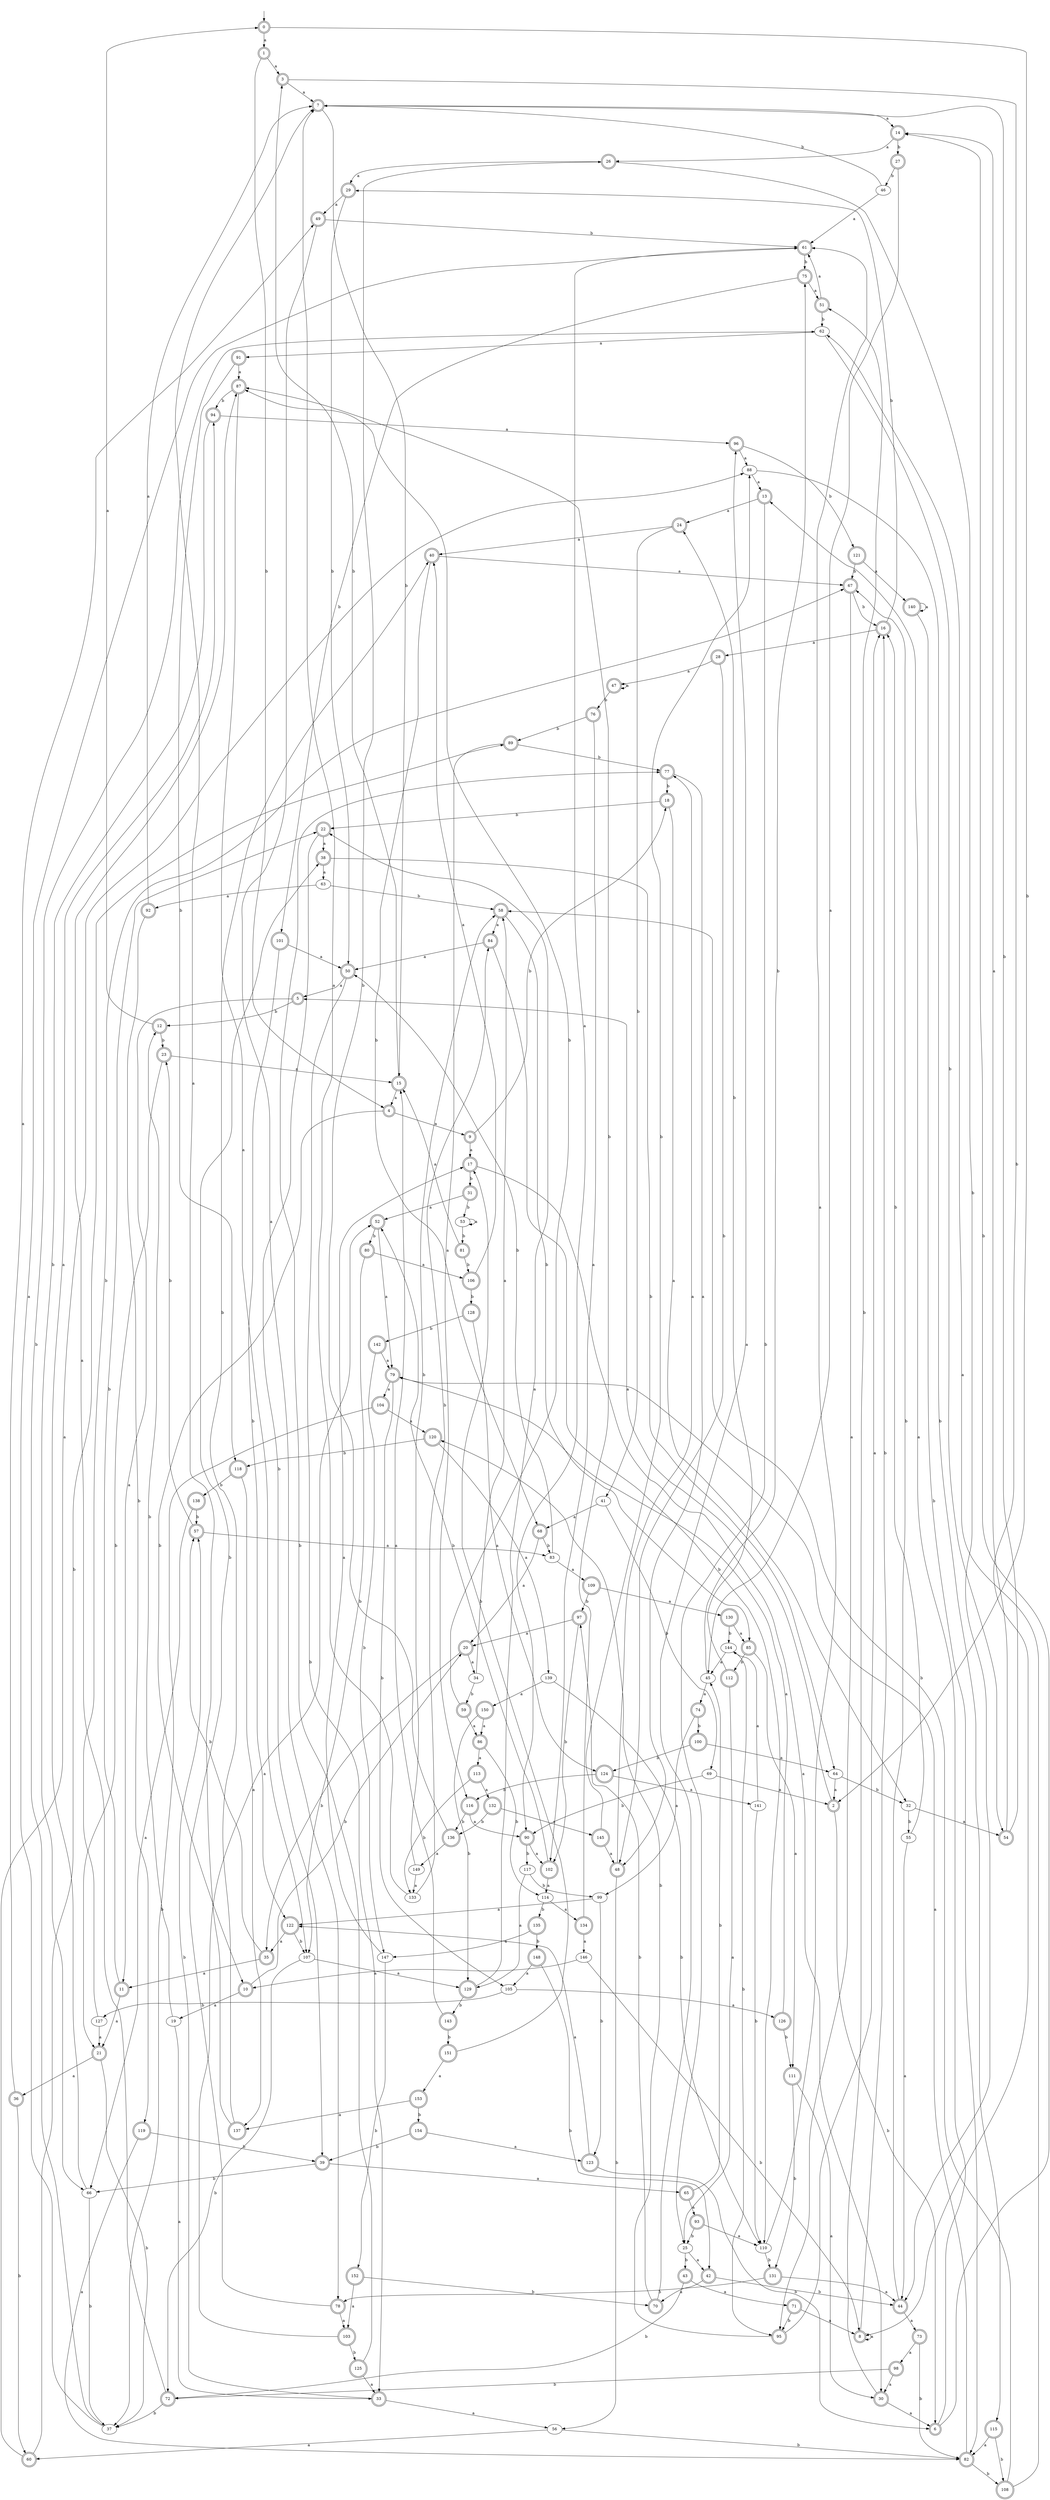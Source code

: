 digraph RandomDFA {
  __start0 [label="", shape=none];
  __start0 -> 0 [label=""];
  0 [shape=circle] [shape=doublecircle]
  0 -> 1 [label="a"]
  0 -> 2 [label="b"]
  1 [shape=doublecircle]
  1 -> 3 [label="a"]
  1 -> 4 [label="b"]
  2 [shape=doublecircle]
  2 -> 5 [label="a"]
  2 -> 6 [label="b"]
  3 [shape=doublecircle]
  3 -> 7 [label="a"]
  3 -> 8 [label="b"]
  4 [shape=doublecircle]
  4 -> 9 [label="a"]
  4 -> 10 [label="b"]
  5 [shape=doublecircle]
  5 -> 11 [label="a"]
  5 -> 12 [label="b"]
  6 [shape=doublecircle]
  6 -> 13 [label="a"]
  6 -> 14 [label="b"]
  7 [shape=doublecircle]
  7 -> 14 [label="a"]
  7 -> 15 [label="b"]
  8 [shape=doublecircle]
  8 -> 8 [label="a"]
  8 -> 16 [label="b"]
  9 [shape=doublecircle]
  9 -> 17 [label="a"]
  9 -> 18 [label="b"]
  10 [shape=doublecircle]
  10 -> 19 [label="a"]
  10 -> 20 [label="b"]
  11 [shape=doublecircle]
  11 -> 21 [label="a"]
  11 -> 22 [label="b"]
  12 [shape=doublecircle]
  12 -> 0 [label="a"]
  12 -> 23 [label="b"]
  13 [shape=doublecircle]
  13 -> 24 [label="a"]
  13 -> 25 [label="b"]
  14 [shape=doublecircle]
  14 -> 26 [label="a"]
  14 -> 27 [label="b"]
  15 [shape=doublecircle]
  15 -> 4 [label="a"]
  15 -> 3 [label="b"]
  16 [shape=doublecircle]
  16 -> 28 [label="a"]
  16 -> 29 [label="b"]
  17 [shape=doublecircle]
  17 -> 30 [label="a"]
  17 -> 31 [label="b"]
  18 [shape=doublecircle]
  18 -> 32 [label="a"]
  18 -> 22 [label="b"]
  19
  19 -> 33 [label="a"]
  19 -> 12 [label="b"]
  20 [shape=doublecircle]
  20 -> 34 [label="a"]
  20 -> 35 [label="b"]
  21 [shape=doublecircle]
  21 -> 36 [label="a"]
  21 -> 37 [label="b"]
  22 [shape=doublecircle]
  22 -> 38 [label="a"]
  22 -> 39 [label="b"]
  23 [shape=doublecircle]
  23 -> 15 [label="a"]
  23 -> 21 [label="b"]
  24 [shape=doublecircle]
  24 -> 40 [label="a"]
  24 -> 41 [label="b"]
  25
  25 -> 42 [label="a"]
  25 -> 43 [label="b"]
  26 [shape=doublecircle]
  26 -> 29 [label="a"]
  26 -> 44 [label="b"]
  27 [shape=doublecircle]
  27 -> 45 [label="a"]
  27 -> 46 [label="b"]
  28 [shape=doublecircle]
  28 -> 47 [label="a"]
  28 -> 48 [label="b"]
  29 [shape=doublecircle]
  29 -> 49 [label="a"]
  29 -> 50 [label="b"]
  30 [shape=doublecircle]
  30 -> 6 [label="a"]
  30 -> 51 [label="b"]
  31 [shape=doublecircle]
  31 -> 52 [label="a"]
  31 -> 53 [label="b"]
  32
  32 -> 54 [label="a"]
  32 -> 55 [label="b"]
  33 [shape=doublecircle]
  33 -> 56 [label="a"]
  33 -> 57 [label="b"]
  34
  34 -> 58 [label="a"]
  34 -> 59 [label="b"]
  35 [shape=doublecircle]
  35 -> 11 [label="a"]
  35 -> 57 [label="b"]
  36 [shape=doublecircle]
  36 -> 49 [label="a"]
  36 -> 60 [label="b"]
  37
  37 -> 61 [label="a"]
  37 -> 62 [label="b"]
  38 [shape=doublecircle]
  38 -> 63 [label="a"]
  38 -> 64 [label="b"]
  39 [shape=doublecircle]
  39 -> 65 [label="a"]
  39 -> 66 [label="b"]
  40 [shape=doublecircle]
  40 -> 67 [label="a"]
  40 -> 68 [label="b"]
  41
  41 -> 68 [label="a"]
  41 -> 69 [label="b"]
  42 [shape=doublecircle]
  42 -> 70 [label="a"]
  42 -> 44 [label="b"]
  43 [shape=doublecircle]
  43 -> 71 [label="a"]
  43 -> 72 [label="b"]
  44 [shape=doublecircle]
  44 -> 73 [label="a"]
  44 -> 67 [label="b"]
  45
  45 -> 74 [label="a"]
  45 -> 75 [label="b"]
  46
  46 -> 61 [label="a"]
  46 -> 7 [label="b"]
  47 [shape=doublecircle]
  47 -> 47 [label="a"]
  47 -> 76 [label="b"]
  48 [shape=doublecircle]
  48 -> 77 [label="a"]
  48 -> 56 [label="b"]
  49 [shape=doublecircle]
  49 -> 78 [label="a"]
  49 -> 61 [label="b"]
  50 [shape=doublecircle]
  50 -> 5 [label="a"]
  50 -> 33 [label="b"]
  51 [shape=doublecircle]
  51 -> 61 [label="a"]
  51 -> 62 [label="b"]
  52 [shape=doublecircle]
  52 -> 79 [label="a"]
  52 -> 80 [label="b"]
  53
  53 -> 53 [label="a"]
  53 -> 81 [label="b"]
  54 [shape=doublecircle]
  54 -> 14 [label="a"]
  54 -> 7 [label="b"]
  55
  55 -> 44 [label="a"]
  55 -> 16 [label="b"]
  56
  56 -> 60 [label="a"]
  56 -> 82 [label="b"]
  57 [shape=doublecircle]
  57 -> 83 [label="a"]
  57 -> 23 [label="b"]
  58 [shape=doublecircle]
  58 -> 84 [label="a"]
  58 -> 85 [label="b"]
  59 [shape=doublecircle]
  59 -> 86 [label="a"]
  59 -> 87 [label="b"]
  60 [shape=doublecircle]
  60 -> 88 [label="a"]
  60 -> 89 [label="b"]
  61 [shape=doublecircle]
  61 -> 90 [label="a"]
  61 -> 75 [label="b"]
  62
  62 -> 91 [label="a"]
  62 -> 54 [label="b"]
  63
  63 -> 92 [label="a"]
  63 -> 58 [label="b"]
  64
  64 -> 2 [label="a"]
  64 -> 32 [label="b"]
  65 [shape=doublecircle]
  65 -> 93 [label="a"]
  65 -> 45 [label="b"]
  66
  66 -> 94 [label="a"]
  66 -> 37 [label="b"]
  67 [shape=doublecircle]
  67 -> 95 [label="a"]
  67 -> 16 [label="b"]
  68 [shape=doublecircle]
  68 -> 20 [label="a"]
  68 -> 83 [label="b"]
  69
  69 -> 2 [label="a"]
  69 -> 90 [label="b"]
  70 [shape=doublecircle]
  70 -> 96 [label="a"]
  70 -> 97 [label="b"]
  71 [shape=doublecircle]
  71 -> 8 [label="a"]
  71 -> 95 [label="b"]
  72 [shape=doublecircle]
  72 -> 87 [label="a"]
  72 -> 37 [label="b"]
  73 [shape=doublecircle]
  73 -> 98 [label="a"]
  73 -> 82 [label="b"]
  74 [shape=doublecircle]
  74 -> 99 [label="a"]
  74 -> 100 [label="b"]
  75 [shape=doublecircle]
  75 -> 51 [label="a"]
  75 -> 101 [label="b"]
  76 [shape=doublecircle]
  76 -> 102 [label="a"]
  76 -> 89 [label="b"]
  77 [shape=doublecircle]
  77 -> 48 [label="a"]
  77 -> 18 [label="b"]
  78 [shape=doublecircle]
  78 -> 103 [label="a"]
  78 -> 38 [label="b"]
  79 [shape=doublecircle]
  79 -> 104 [label="a"]
  79 -> 105 [label="b"]
  80 [shape=doublecircle]
  80 -> 106 [label="a"]
  80 -> 107 [label="b"]
  81 [shape=doublecircle]
  81 -> 15 [label="a"]
  81 -> 106 [label="b"]
  82 [shape=doublecircle]
  82 -> 79 [label="a"]
  82 -> 108 [label="b"]
  83
  83 -> 109 [label="a"]
  83 -> 50 [label="b"]
  84 [shape=doublecircle]
  84 -> 50 [label="a"]
  84 -> 110 [label="b"]
  85 [shape=doublecircle]
  85 -> 111 [label="a"]
  85 -> 112 [label="b"]
  86 [shape=doublecircle]
  86 -> 113 [label="a"]
  86 -> 114 [label="b"]
  87 [shape=doublecircle]
  87 -> 107 [label="a"]
  87 -> 94 [label="b"]
  88
  88 -> 13 [label="a"]
  88 -> 115 [label="b"]
  89 [shape=doublecircle]
  89 -> 116 [label="a"]
  89 -> 77 [label="b"]
  90 [shape=doublecircle]
  90 -> 102 [label="a"]
  90 -> 117 [label="b"]
  91 [shape=doublecircle]
  91 -> 87 [label="a"]
  91 -> 118 [label="b"]
  92 [shape=doublecircle]
  92 -> 7 [label="a"]
  92 -> 119 [label="b"]
  93 [shape=doublecircle]
  93 -> 110 [label="a"]
  93 -> 25 [label="b"]
  94 [shape=doublecircle]
  94 -> 96 [label="a"]
  94 -> 66 [label="b"]
  95 [shape=doublecircle]
  95 -> 16 [label="a"]
  95 -> 120 [label="b"]
  96 [shape=doublecircle]
  96 -> 88 [label="a"]
  96 -> 121 [label="b"]
  97 [shape=doublecircle]
  97 -> 20 [label="a"]
  97 -> 102 [label="b"]
  98 [shape=doublecircle]
  98 -> 30 [label="a"]
  98 -> 72 [label="b"]
  99
  99 -> 122 [label="a"]
  99 -> 123 [label="b"]
  100 [shape=doublecircle]
  100 -> 64 [label="a"]
  100 -> 124 [label="b"]
  101 [shape=doublecircle]
  101 -> 50 [label="a"]
  101 -> 122 [label="b"]
  102 [shape=doublecircle]
  102 -> 114 [label="a"]
  102 -> 52 [label="b"]
  103 [shape=doublecircle]
  103 -> 52 [label="a"]
  103 -> 125 [label="b"]
  104 [shape=doublecircle]
  104 -> 120 [label="a"]
  104 -> 37 [label="b"]
  105
  105 -> 126 [label="a"]
  105 -> 127 [label="b"]
  106 [shape=doublecircle]
  106 -> 40 [label="a"]
  106 -> 128 [label="b"]
  107
  107 -> 129 [label="a"]
  107 -> 72 [label="b"]
  108 [shape=doublecircle]
  108 -> 62 [label="a"]
  108 -> 58 [label="b"]
  109 [shape=doublecircle]
  109 -> 130 [label="a"]
  109 -> 97 [label="b"]
  110
  110 -> 61 [label="a"]
  110 -> 131 [label="b"]
  111 [shape=doublecircle]
  111 -> 30 [label="a"]
  111 -> 131 [label="b"]
  112 [shape=doublecircle]
  112 -> 25 [label="a"]
  112 -> 24 [label="b"]
  113 [shape=doublecircle]
  113 -> 132 [label="a"]
  113 -> 133 [label="b"]
  114
  114 -> 134 [label="a"]
  114 -> 135 [label="b"]
  115 [shape=doublecircle]
  115 -> 82 [label="a"]
  115 -> 108 [label="b"]
  116 [shape=doublecircle]
  116 -> 90 [label="a"]
  116 -> 136 [label="b"]
  117
  117 -> 129 [label="a"]
  117 -> 99 [label="b"]
  118 [shape=doublecircle]
  118 -> 137 [label="a"]
  118 -> 138 [label="b"]
  119 [shape=doublecircle]
  119 -> 82 [label="a"]
  119 -> 39 [label="b"]
  120 [shape=doublecircle]
  120 -> 139 [label="a"]
  120 -> 118 [label="b"]
  121 [shape=doublecircle]
  121 -> 140 [label="a"]
  121 -> 67 [label="b"]
  122 [shape=doublecircle]
  122 -> 35 [label="a"]
  122 -> 107 [label="b"]
  123 [shape=doublecircle]
  123 -> 122 [label="a"]
  123 -> 6 [label="b"]
  124 [shape=doublecircle]
  124 -> 141 [label="a"]
  124 -> 116 [label="b"]
  125 [shape=doublecircle]
  125 -> 33 [label="a"]
  125 -> 77 [label="b"]
  126 [shape=doublecircle]
  126 -> 79 [label="a"]
  126 -> 111 [label="b"]
  127
  127 -> 21 [label="a"]
  127 -> 67 [label="b"]
  128 [shape=doublecircle]
  128 -> 124 [label="a"]
  128 -> 142 [label="b"]
  129 [shape=doublecircle]
  129 -> 22 [label="a"]
  129 -> 143 [label="b"]
  130 [shape=doublecircle]
  130 -> 85 [label="a"]
  130 -> 144 [label="b"]
  131 [shape=doublecircle]
  131 -> 44 [label="a"]
  131 -> 78 [label="b"]
  132 [shape=doublecircle]
  132 -> 145 [label="a"]
  132 -> 136 [label="b"]
  133
  133 -> 7 [label="a"]
  133 -> 84 [label="b"]
  134 [shape=doublecircle]
  134 -> 146 [label="a"]
  134 -> 87 [label="b"]
  135 [shape=doublecircle]
  135 -> 147 [label="a"]
  135 -> 148 [label="b"]
  136 [shape=doublecircle]
  136 -> 149 [label="a"]
  136 -> 26 [label="b"]
  137 [shape=doublecircle]
  137 -> 7 [label="a"]
  137 -> 40 [label="b"]
  138 [shape=doublecircle]
  138 -> 66 [label="a"]
  138 -> 57 [label="b"]
  139
  139 -> 150 [label="a"]
  139 -> 110 [label="b"]
  140 [shape=doublecircle]
  140 -> 140 [label="a"]
  140 -> 82 [label="b"]
  141
  141 -> 144 [label="a"]
  141 -> 110 [label="b"]
  142 [shape=doublecircle]
  142 -> 79 [label="a"]
  142 -> 147 [label="b"]
  143 [shape=doublecircle]
  143 -> 15 [label="a"]
  143 -> 151 [label="b"]
  144
  144 -> 45 [label="a"]
  144 -> 95 [label="b"]
  145 [shape=doublecircle]
  145 -> 48 [label="a"]
  145 -> 88 [label="b"]
  146
  146 -> 10 [label="a"]
  146 -> 8 [label="b"]
  147
  147 -> 17 [label="a"]
  147 -> 152 [label="b"]
  148 [shape=doublecircle]
  148 -> 105 [label="a"]
  148 -> 42 [label="b"]
  149
  149 -> 133 [label="a"]
  149 -> 58 [label="b"]
  150 [shape=doublecircle]
  150 -> 86 [label="a"]
  150 -> 129 [label="b"]
  151 [shape=doublecircle]
  151 -> 153 [label="a"]
  151 -> 17 [label="b"]
  152 [shape=doublecircle]
  152 -> 103 [label="a"]
  152 -> 70 [label="b"]
  153 [shape=doublecircle]
  153 -> 137 [label="a"]
  153 -> 154 [label="b"]
  154 [shape=doublecircle]
  154 -> 123 [label="a"]
  154 -> 39 [label="b"]
}
